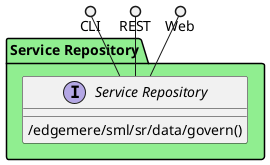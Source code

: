 @startuml



package "Service Repository" #lightgreen {

    interface "Service Repository" as i {
            /edgemere/sml/sr/data/govern()
    
    }
}

CLI ()-- i
REST ()-- i
Web ()-- i

package "Service Repository" #lightgreen {
    
}



@enduml
